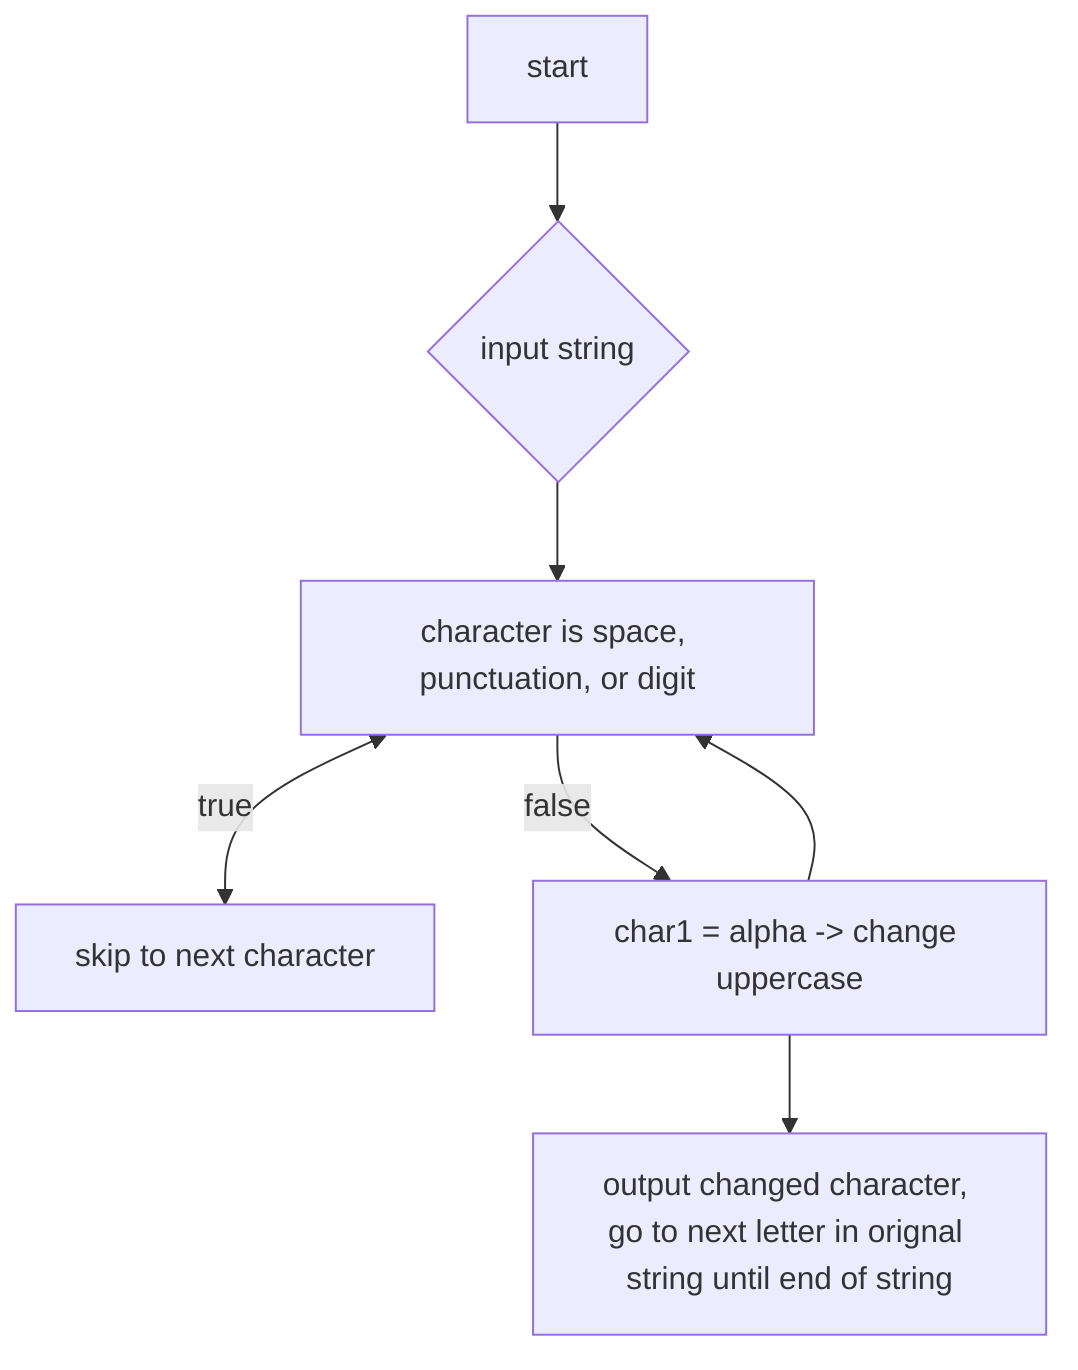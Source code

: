 flowchart TD

	mystart[start]
	mystart --> input{input string}
	input --> charFlag1[character is space, punctuation, or digit]
	charFlag1 <--> |true| res1[skip to next character]
	charFlag1 --> |false| res2[char1 = alpha -> change uppercase]
	res2 --> out1[output changed character, go to next letter in orignal string until end of string]
	res2 --> charFlag1